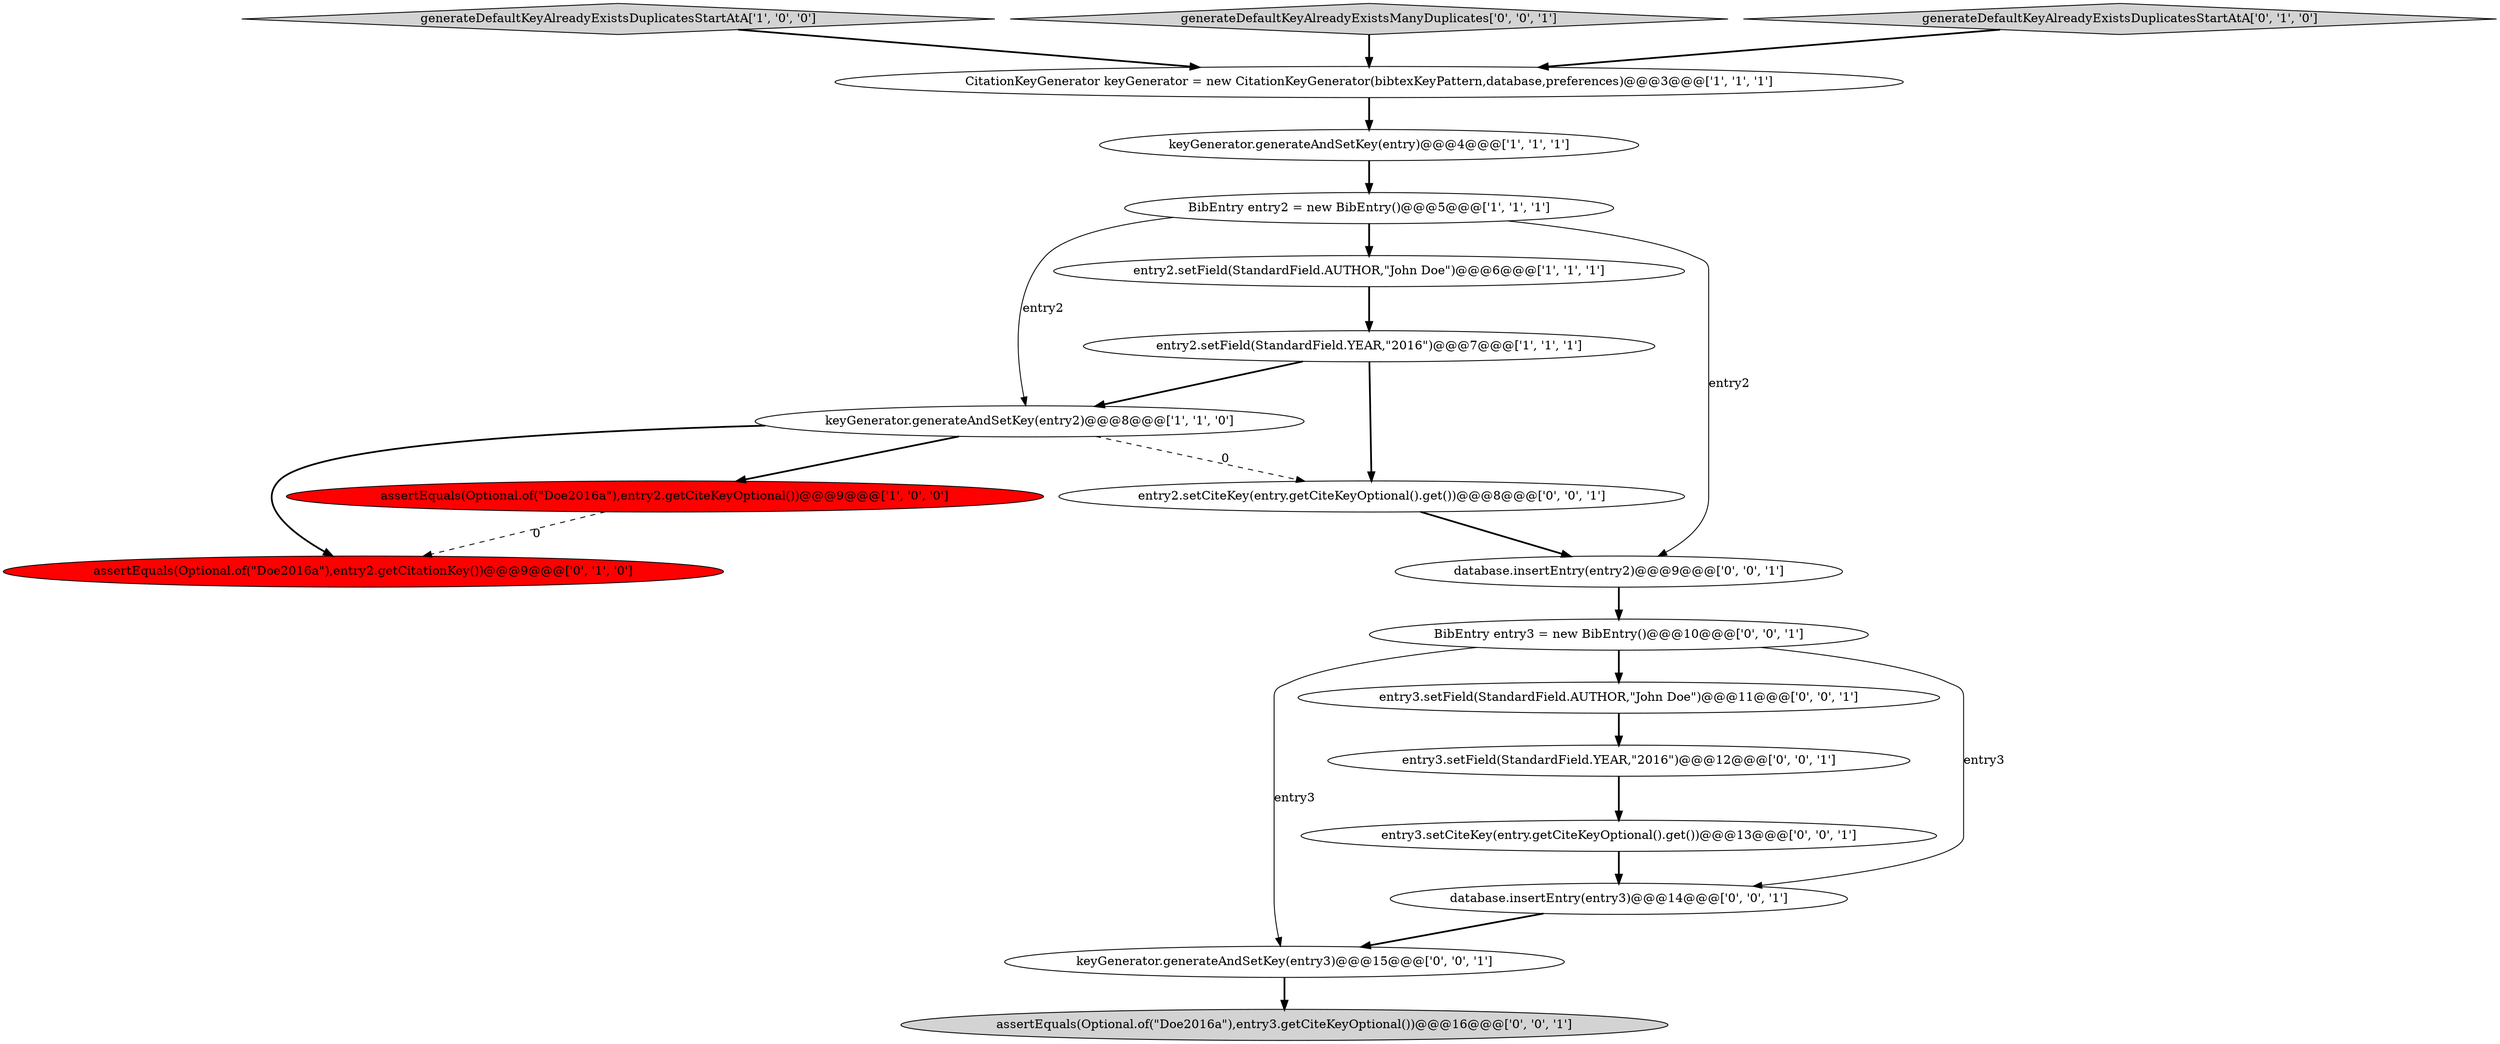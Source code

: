 digraph {
1 [style = filled, label = "assertEquals(Optional.of(\"Doe2016a\"),entry2.getCiteKeyOptional())@@@9@@@['1', '0', '0']", fillcolor = red, shape = ellipse image = "AAA1AAABBB1BBB"];
19 [style = filled, label = "assertEquals(Optional.of(\"Doe2016a\"),entry3.getCiteKeyOptional())@@@16@@@['0', '0', '1']", fillcolor = lightgray, shape = ellipse image = "AAA0AAABBB3BBB"];
12 [style = filled, label = "keyGenerator.generateAndSetKey(entry3)@@@15@@@['0', '0', '1']", fillcolor = white, shape = ellipse image = "AAA0AAABBB3BBB"];
4 [style = filled, label = "entry2.setField(StandardField.YEAR,\"2016\")@@@7@@@['1', '1', '1']", fillcolor = white, shape = ellipse image = "AAA0AAABBB1BBB"];
16 [style = filled, label = "BibEntry entry3 = new BibEntry()@@@10@@@['0', '0', '1']", fillcolor = white, shape = ellipse image = "AAA0AAABBB3BBB"];
17 [style = filled, label = "entry3.setField(StandardField.AUTHOR,\"John Doe\")@@@11@@@['0', '0', '1']", fillcolor = white, shape = ellipse image = "AAA0AAABBB3BBB"];
2 [style = filled, label = "BibEntry entry2 = new BibEntry()@@@5@@@['1', '1', '1']", fillcolor = white, shape = ellipse image = "AAA0AAABBB1BBB"];
14 [style = filled, label = "database.insertEntry(entry3)@@@14@@@['0', '0', '1']", fillcolor = white, shape = ellipse image = "AAA0AAABBB3BBB"];
0 [style = filled, label = "entry2.setField(StandardField.AUTHOR,\"John Doe\")@@@6@@@['1', '1', '1']", fillcolor = white, shape = ellipse image = "AAA0AAABBB1BBB"];
15 [style = filled, label = "entry3.setCiteKey(entry.getCiteKeyOptional().get())@@@13@@@['0', '0', '1']", fillcolor = white, shape = ellipse image = "AAA0AAABBB3BBB"];
5 [style = filled, label = "generateDefaultKeyAlreadyExistsDuplicatesStartAtA['1', '0', '0']", fillcolor = lightgray, shape = diamond image = "AAA0AAABBB1BBB"];
11 [style = filled, label = "generateDefaultKeyAlreadyExistsManyDuplicates['0', '0', '1']", fillcolor = lightgray, shape = diamond image = "AAA0AAABBB3BBB"];
7 [style = filled, label = "keyGenerator.generateAndSetKey(entry)@@@4@@@['1', '1', '1']", fillcolor = white, shape = ellipse image = "AAA0AAABBB1BBB"];
18 [style = filled, label = "database.insertEntry(entry2)@@@9@@@['0', '0', '1']", fillcolor = white, shape = ellipse image = "AAA0AAABBB3BBB"];
8 [style = filled, label = "generateDefaultKeyAlreadyExistsDuplicatesStartAtA['0', '1', '0']", fillcolor = lightgray, shape = diamond image = "AAA0AAABBB2BBB"];
10 [style = filled, label = "entry3.setField(StandardField.YEAR,\"2016\")@@@12@@@['0', '0', '1']", fillcolor = white, shape = ellipse image = "AAA0AAABBB3BBB"];
6 [style = filled, label = "keyGenerator.generateAndSetKey(entry2)@@@8@@@['1', '1', '0']", fillcolor = white, shape = ellipse image = "AAA0AAABBB1BBB"];
9 [style = filled, label = "assertEquals(Optional.of(\"Doe2016a\"),entry2.getCitationKey())@@@9@@@['0', '1', '0']", fillcolor = red, shape = ellipse image = "AAA1AAABBB2BBB"];
3 [style = filled, label = "CitationKeyGenerator keyGenerator = new CitationKeyGenerator(bibtexKeyPattern,database,preferences)@@@3@@@['1', '1', '1']", fillcolor = white, shape = ellipse image = "AAA0AAABBB1BBB"];
13 [style = filled, label = "entry2.setCiteKey(entry.getCiteKeyOptional().get())@@@8@@@['0', '0', '1']", fillcolor = white, shape = ellipse image = "AAA0AAABBB3BBB"];
5->3 [style = bold, label=""];
17->10 [style = bold, label=""];
10->15 [style = bold, label=""];
2->18 [style = solid, label="entry2"];
15->14 [style = bold, label=""];
4->6 [style = bold, label=""];
16->12 [style = solid, label="entry3"];
4->13 [style = bold, label=""];
8->3 [style = bold, label=""];
1->9 [style = dashed, label="0"];
16->17 [style = bold, label=""];
6->1 [style = bold, label=""];
2->0 [style = bold, label=""];
16->14 [style = solid, label="entry3"];
6->13 [style = dashed, label="0"];
3->7 [style = bold, label=""];
11->3 [style = bold, label=""];
0->4 [style = bold, label=""];
7->2 [style = bold, label=""];
14->12 [style = bold, label=""];
2->6 [style = solid, label="entry2"];
6->9 [style = bold, label=""];
12->19 [style = bold, label=""];
13->18 [style = bold, label=""];
18->16 [style = bold, label=""];
}
